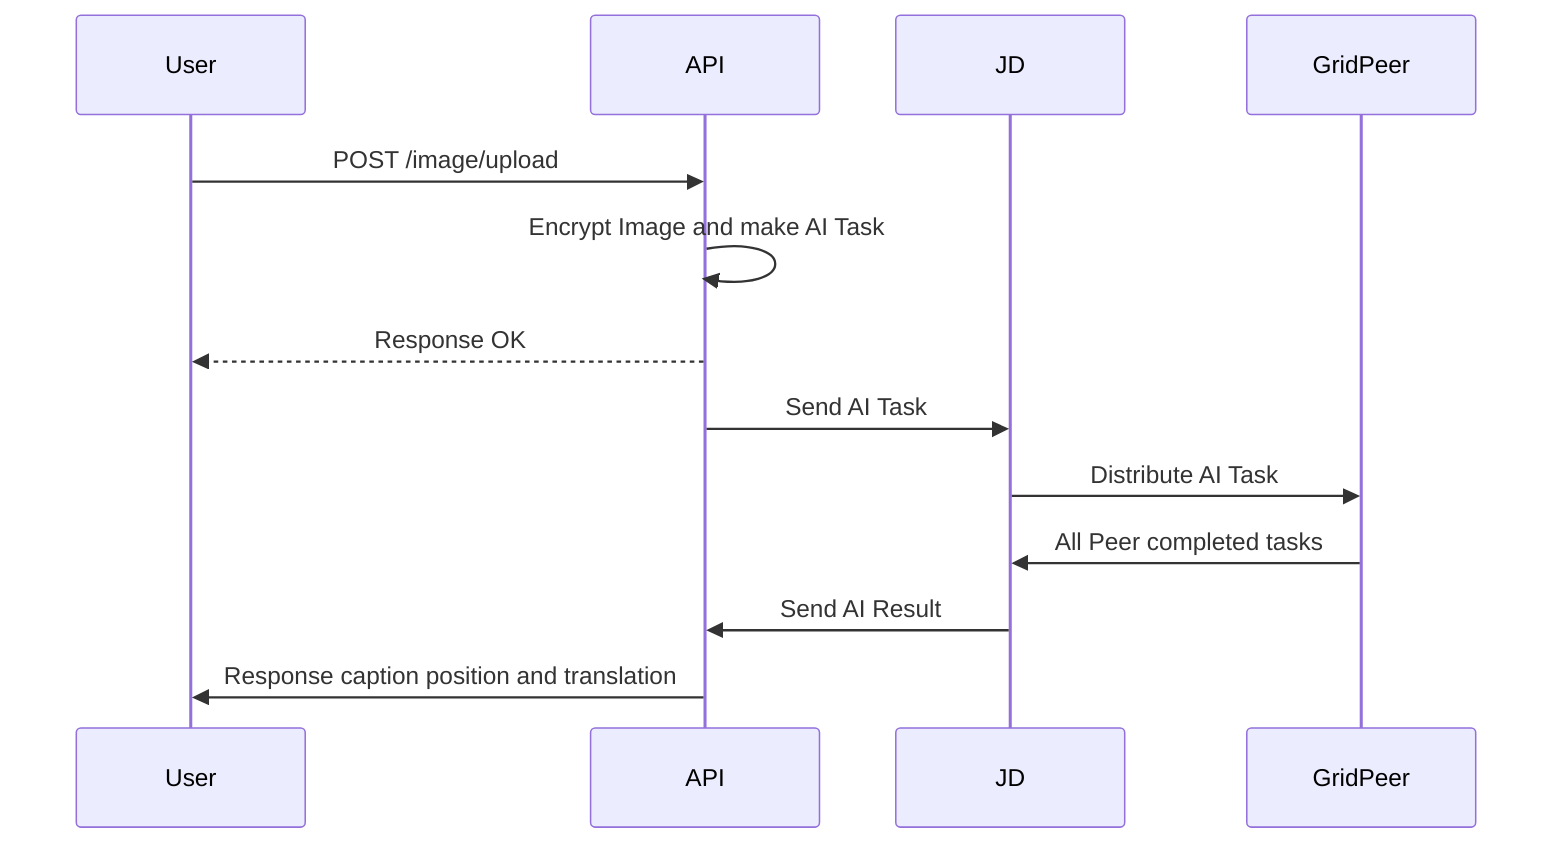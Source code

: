 sequenceDiagram
    participant User
    participant API
    participant JD
    participant GP as GridPeer
    User ->> API: POST /image/upload
    API ->> API: Encrypt Image and make AI Task
    API -->> User: Response OK
    API ->> JD: Send AI Task
    JD ->> GP: Distribute AI Task
    GP ->> JD: All Peer completed tasks
    JD ->> API: Send AI Result
    API ->> User: Response caption position and translation